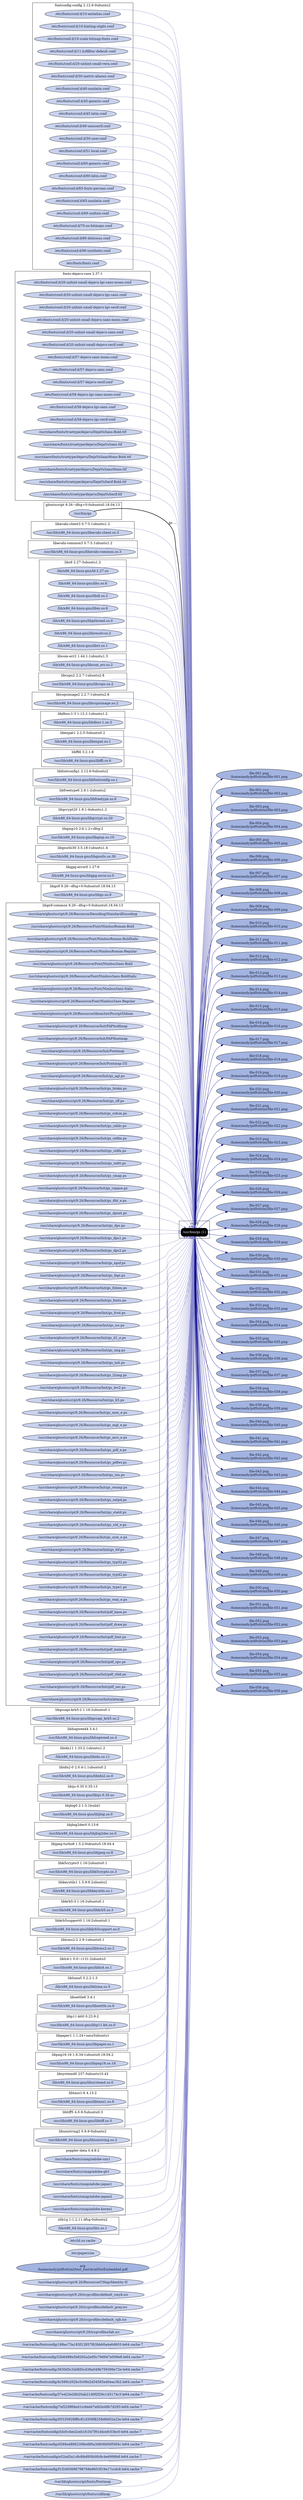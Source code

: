digraph G {
    rankdir=LR;

    /* programs */
    node [shape=box fontcolor=white fillcolor=black style="filled,rounded"];
    subgraph cluster_run0 {
        label="run0";
        prog0 [label="/usr/bin/gs (1)"];
    }

    node [shape=ellipse fontcolor="#131C39" fillcolor="#C9D2ED"];

    /* system packages */
    subgraph cluster_pkg0 {
        label="fontconfig-config 2.12.6-0ubuntu2";
        "/etc/fonts/conf.d/10-antialias.conf";
        "/etc/fonts/conf.d/10-hinting-slight.conf";
        "/etc/fonts/conf.d/10-scale-bitmap-fonts.conf";
        "/etc/fonts/conf.d/11-lcdfilter-default.conf";
        "/etc/fonts/conf.d/20-unhint-small-vera.conf";
        "/etc/fonts/conf.d/30-metric-aliases.conf";
        "/etc/fonts/conf.d/40-nonlatin.conf";
        "/etc/fonts/conf.d/45-generic.conf";
        "/etc/fonts/conf.d/45-latin.conf";
        "/etc/fonts/conf.d/49-sansserif.conf";
        "/etc/fonts/conf.d/50-user.conf";
        "/etc/fonts/conf.d/51-local.conf";
        "/etc/fonts/conf.d/60-generic.conf";
        "/etc/fonts/conf.d/60-latin.conf";
        "/etc/fonts/conf.d/65-fonts-persian.conf";
        "/etc/fonts/conf.d/65-nonlatin.conf";
        "/etc/fonts/conf.d/69-unifont.conf";
        "/etc/fonts/conf.d/70-no-bitmaps.conf";
        "/etc/fonts/conf.d/80-delicious.conf";
        "/etc/fonts/conf.d/90-synthetic.conf";
        "/etc/fonts/fonts.conf";
    }
    subgraph cluster_pkg1 {
        label="fonts-dejavu-core 2.37-1";
        "/etc/fonts/conf.d/20-unhint-small-dejavu-lgc-sans-mono.conf";
        "/etc/fonts/conf.d/20-unhint-small-dejavu-lgc-sans.conf";
        "/etc/fonts/conf.d/20-unhint-small-dejavu-lgc-serif.conf";
        "/etc/fonts/conf.d/20-unhint-small-dejavu-sans-mono.conf";
        "/etc/fonts/conf.d/20-unhint-small-dejavu-sans.conf";
        "/etc/fonts/conf.d/20-unhint-small-dejavu-serif.conf";
        "/etc/fonts/conf.d/57-dejavu-sans-mono.conf";
        "/etc/fonts/conf.d/57-dejavu-sans.conf";
        "/etc/fonts/conf.d/57-dejavu-serif.conf";
        "/etc/fonts/conf.d/58-dejavu-lgc-sans-mono.conf";
        "/etc/fonts/conf.d/58-dejavu-lgc-sans.conf";
        "/etc/fonts/conf.d/58-dejavu-lgc-serif.conf";
        "/usr/share/fonts/truetype/dejavu/DejaVuSans-Bold.ttf";
        "/usr/share/fonts/truetype/dejavu/DejaVuSans.ttf";
        "/usr/share/fonts/truetype/dejavu/DejaVuSansMono-Bold.ttf";
        "/usr/share/fonts/truetype/dejavu/DejaVuSansMono.ttf";
        "/usr/share/fonts/truetype/dejavu/DejaVuSerif-Bold.ttf";
        "/usr/share/fonts/truetype/dejavu/DejaVuSerif.ttf";
    }
    subgraph cluster_pkg2 {
        label="ghostscript 9.26~dfsg+0-0ubuntu0.18.04.13";
        "/usr/bin/gs";
    }
    subgraph cluster_pkg3 {
        label="libavahi-client3 0.7-3.1ubuntu1.2";
        "/usr/lib/x86_64-linux-gnu/libavahi-client.so.3";
    }
    subgraph cluster_pkg4 {
        label="libavahi-common3 0.7-3.1ubuntu1.2";
        "/usr/lib/x86_64-linux-gnu/libavahi-common.so.3";
    }
    subgraph cluster_pkg5 {
        label="libc6 2.27-3ubuntu1.2";
        "/lib/x86_64-linux-gnu/ld-2.27.so";
        "/lib/x86_64-linux-gnu/libc.so.6";
        "/lib/x86_64-linux-gnu/libdl.so.2";
        "/lib/x86_64-linux-gnu/libm.so.6";
        "/lib/x86_64-linux-gnu/libpthread.so.0";
        "/lib/x86_64-linux-gnu/libresolv.so.2";
        "/lib/x86_64-linux-gnu/librt.so.1";
    }
    subgraph cluster_pkg6 {
        label="libcom-err2 1.44.1-1ubuntu1.3";
        "/lib/x86_64-linux-gnu/libcom_err.so.2";
    }
    subgraph cluster_pkg7 {
        label="libcups2 2.2.7-1ubuntu2.8";
        "/usr/lib/x86_64-linux-gnu/libcups.so.2";
    }
    subgraph cluster_pkg8 {
        label="libcupsimage2 2.2.7-1ubuntu2.8";
        "/usr/lib/x86_64-linux-gnu/libcupsimage.so.2";
    }
    subgraph cluster_pkg9 {
        label="libdbus-1-3 1.12.2-1ubuntu1.2";
        "/lib/x86_64-linux-gnu/libdbus-1.so.3";
    }
    subgraph cluster_pkg10 {
        label="libexpat1 2.2.5-3ubuntu0.2";
        "/lib/x86_64-linux-gnu/libexpat.so.1";
    }
    subgraph cluster_pkg11 {
        label="libffi6 3.2.1-8";
        "/usr/lib/x86_64-linux-gnu/libffi.so.6";
    }
    subgraph cluster_pkg12 {
        label="libfontconfig1 2.12.6-0ubuntu2";
        "/usr/lib/x86_64-linux-gnu/libfontconfig.so.1";
    }
    subgraph cluster_pkg13 {
        label="libfreetype6 2.8.1-2ubuntu2";
        "/usr/lib/x86_64-linux-gnu/libfreetype.so.6";
    }
    subgraph cluster_pkg14 {
        label="libgcrypt20 1.8.1-4ubuntu1.2";
        "/lib/x86_64-linux-gnu/libgcrypt.so.20";
    }
    subgraph cluster_pkg15 {
        label="libgmp10 2:6.1.2+dfsg-2";
        "/usr/lib/x86_64-linux-gnu/libgmp.so.10";
    }
    subgraph cluster_pkg16 {
        label="libgnutls30 3.5.18-1ubuntu1.4";
        "/usr/lib/x86_64-linux-gnu/libgnutls.so.30";
    }
    subgraph cluster_pkg17 {
        label="libgpg-error0 1.27-6";
        "/lib/x86_64-linux-gnu/libgpg-error.so.0";
    }
    subgraph cluster_pkg18 {
        label="libgs9 9.26~dfsg+0-0ubuntu0.18.04.13";
        "/usr/lib/x86_64-linux-gnu/libgs.so.9";
    }
    subgraph cluster_pkg19 {
        label="libgs9-common 9.26~dfsg+0-0ubuntu0.18.04.13";
        "/usr/share/ghostscript/9.26/Resource/Decoding/StandardEncoding";
        "/usr/share/ghostscript/9.26/Resource/Font/NimbusRoman-Bold";
        "/usr/share/ghostscript/9.26/Resource/Font/NimbusRoman-BoldItalic";
        "/usr/share/ghostscript/9.26/Resource/Font/NimbusRoman-Regular";
        "/usr/share/ghostscript/9.26/Resource/Font/NimbusSans-Bold";
        "/usr/share/ghostscript/9.26/Resource/Font/NimbusSans-BoldItalic";
        "/usr/share/ghostscript/9.26/Resource/Font/NimbusSans-Italic";
        "/usr/share/ghostscript/9.26/Resource/Font/NimbusSans-Regular";
        "/usr/share/ghostscript/9.26/Resource/IdiomSet/Pscript5Idiom";
        "/usr/share/ghostscript/9.26/Resource/Init/FAPIcidfmap";
        "/usr/share/ghostscript/9.26/Resource/Init/FAPIfontmap";
        "/usr/share/ghostscript/9.26/Resource/Init/Fontmap";
        "/usr/share/ghostscript/9.26/Resource/Init/Fontmap.GS";
        "/usr/share/ghostscript/9.26/Resource/Init/gs_agl.ps";
        "/usr/share/ghostscript/9.26/Resource/Init/gs_btokn.ps";
        "/usr/share/ghostscript/9.26/Resource/Init/gs_cff.ps";
        "/usr/share/ghostscript/9.26/Resource/Init/gs_cidcm.ps";
        "/usr/share/ghostscript/9.26/Resource/Init/gs_ciddc.ps";
        "/usr/share/ghostscript/9.26/Resource/Init/gs_cidfm.ps";
        "/usr/share/ghostscript/9.26/Resource/Init/gs_cidfn.ps";
        "/usr/share/ghostscript/9.26/Resource/Init/gs_cidtt.ps";
        "/usr/share/ghostscript/9.26/Resource/Init/gs_cmap.ps";
        "/usr/share/ghostscript/9.26/Resource/Init/gs_cspace.ps";
        "/usr/share/ghostscript/9.26/Resource/Init/gs_dbt_e.ps";
        "/usr/share/ghostscript/9.26/Resource/Init/gs_dpnxt.ps";
        "/usr/share/ghostscript/9.26/Resource/Init/gs_dps.ps";
        "/usr/share/ghostscript/9.26/Resource/Init/gs_dps1.ps";
        "/usr/share/ghostscript/9.26/Resource/Init/gs_dps2.ps";
        "/usr/share/ghostscript/9.26/Resource/Init/gs_epsf.ps";
        "/usr/share/ghostscript/9.26/Resource/Init/gs_fapi.ps";
        "/usr/share/ghostscript/9.26/Resource/Init/gs_fntem.ps";
        "/usr/share/ghostscript/9.26/Resource/Init/gs_fonts.ps";
        "/usr/share/ghostscript/9.26/Resource/Init/gs_frsd.ps";
        "/usr/share/ghostscript/9.26/Resource/Init/gs_icc.ps";
        "/usr/share/ghostscript/9.26/Resource/Init/gs_il1_e.ps";
        "/usr/share/ghostscript/9.26/Resource/Init/gs_img.ps";
        "/usr/share/ghostscript/9.26/Resource/Init/gs_init.ps";
        "/usr/share/ghostscript/9.26/Resource/Init/gs_l2img.ps";
        "/usr/share/ghostscript/9.26/Resource/Init/gs_lev2.ps";
        "/usr/share/ghostscript/9.26/Resource/Init/gs_ll3.ps";
        "/usr/share/ghostscript/9.26/Resource/Init/gs_mex_e.ps";
        "/usr/share/ghostscript/9.26/Resource/Init/gs_mgl_e.ps";
        "/usr/share/ghostscript/9.26/Resource/Init/gs_mro_e.ps";
        "/usr/share/ghostscript/9.26/Resource/Init/gs_pdf_e.ps";
        "/usr/share/ghostscript/9.26/Resource/Init/gs_pdfwr.ps";
        "/usr/share/ghostscript/9.26/Resource/Init/gs_res.ps";
        "/usr/share/ghostscript/9.26/Resource/Init/gs_resmp.ps";
        "/usr/share/ghostscript/9.26/Resource/Init/gs_setpd.ps";
        "/usr/share/ghostscript/9.26/Resource/Init/gs_statd.ps";
        "/usr/share/ghostscript/9.26/Resource/Init/gs_std_e.ps";
        "/usr/share/ghostscript/9.26/Resource/Init/gs_sym_e.ps";
        "/usr/share/ghostscript/9.26/Resource/Init/gs_ttf.ps";
        "/usr/share/ghostscript/9.26/Resource/Init/gs_typ32.ps";
        "/usr/share/ghostscript/9.26/Resource/Init/gs_typ42.ps";
        "/usr/share/ghostscript/9.26/Resource/Init/gs_type1.ps";
        "/usr/share/ghostscript/9.26/Resource/Init/gs_wan_e.ps";
        "/usr/share/ghostscript/9.26/Resource/Init/pdf_base.ps";
        "/usr/share/ghostscript/9.26/Resource/Init/pdf_draw.ps";
        "/usr/share/ghostscript/9.26/Resource/Init/pdf_font.ps";
        "/usr/share/ghostscript/9.26/Resource/Init/pdf_main.ps";
        "/usr/share/ghostscript/9.26/Resource/Init/pdf_ops.ps";
        "/usr/share/ghostscript/9.26/Resource/Init/pdf_rbld.ps";
        "/usr/share/ghostscript/9.26/Resource/Init/pdf_sec.ps";
        "/usr/share/ghostscript/9.26/Resource/Init/xlatmap";
    }
    subgraph cluster_pkg20 {
        label="libgssapi-krb5-2 1.16-2ubuntu0.1";
        "/usr/lib/x86_64-linux-gnu/libgssapi_krb5.so.2";
    }
    subgraph cluster_pkg21 {
        label="libhogweed4 3.4-1";
        "/usr/lib/x86_64-linux-gnu/libhogweed.so.4";
    }
    subgraph cluster_pkg22 {
        label="libidn11 1.33-2.1ubuntu1.2";
        "/lib/x86_64-linux-gnu/libidn.so.11";
    }
    subgraph cluster_pkg23 {
        label="libidn2-0 2.0.4-1.1ubuntu0.2";
        "/usr/lib/x86_64-linux-gnu/libidn2.so.0";
    }
    subgraph cluster_pkg24 {
        label="libijs-0.35 0.35-13";
        "/usr/lib/x86_64-linux-gnu/libijs-0.35.so";
    }
    subgraph cluster_pkg25 {
        label="libjbig0 2.1-3.1build1";
        "/usr/lib/x86_64-linux-gnu/libjbig.so.0";
    }
    subgraph cluster_pkg26 {
        label="libjbig2dec0 0.13-6";
        "/usr/lib/x86_64-linux-gnu/libjbig2dec.so.0";
    }
    subgraph cluster_pkg27 {
        label="libjpeg-turbo8 1.5.2-0ubuntu5.18.04.4";
        "/usr/lib/x86_64-linux-gnu/libjpeg.so.8";
    }
    subgraph cluster_pkg28 {
        label="libk5crypto3 1.16-2ubuntu0.1";
        "/usr/lib/x86_64-linux-gnu/libk5crypto.so.3";
    }
    subgraph cluster_pkg29 {
        label="libkeyutils1 1.5.9-9.2ubuntu2";
        "/lib/x86_64-linux-gnu/libkeyutils.so.1";
    }
    subgraph cluster_pkg30 {
        label="libkrb5-3 1.16-2ubuntu0.1";
        "/usr/lib/x86_64-linux-gnu/libkrb5.so.3";
    }
    subgraph cluster_pkg31 {
        label="libkrb5support0 1.16-2ubuntu0.1";
        "/usr/lib/x86_64-linux-gnu/libkrb5support.so.0";
    }
    subgraph cluster_pkg32 {
        label="liblcms2-2 2.9-1ubuntu0.1";
        "/usr/lib/x86_64-linux-gnu/liblcms2.so.2";
    }
    subgraph cluster_pkg33 {
        label="liblz4-1 0.0~r131-2ubuntu3";
        "/usr/lib/x86_64-linux-gnu/liblz4.so.1";
    }
    subgraph cluster_pkg34 {
        label="liblzma5 5.2.2-1.3";
        "/lib/x86_64-linux-gnu/liblzma.so.5";
    }
    subgraph cluster_pkg35 {
        label="libnettle6 3.4-1";
        "/usr/lib/x86_64-linux-gnu/libnettle.so.6";
    }
    subgraph cluster_pkg36 {
        label="libp11-kit0 0.23.9-2";
        "/usr/lib/x86_64-linux-gnu/libp11-kit.so.0";
    }
    subgraph cluster_pkg37 {
        label="libpaper1 1.1.24+nmu5ubuntu1";
        "/usr/lib/x86_64-linux-gnu/libpaper.so.1";
    }
    subgraph cluster_pkg38 {
        label="libpng16-16 1.6.34-1ubuntu0.18.04.2";
        "/usr/lib/x86_64-linux-gnu/libpng16.so.16";
    }
    subgraph cluster_pkg39 {
        label="libsystemd0 237-3ubuntu10.42";
        "/lib/x86_64-linux-gnu/libsystemd.so.0";
    }
    subgraph cluster_pkg40 {
        label="libtasn1-6 4.13-2";
        "/usr/lib/x86_64-linux-gnu/libtasn1.so.6";
    }
    subgraph cluster_pkg41 {
        label="libtiff5 4.0.9-5ubuntu0.3";
        "/usr/lib/x86_64-linux-gnu/libtiff.so.5";
    }
    subgraph cluster_pkg42 {
        label="libunistring2 0.9.9-0ubuntu2";
        "/usr/lib/x86_64-linux-gnu/libunistring.so.2";
    }
    subgraph cluster_pkg43 {
        label="poppler-data 0.4.8-2";
        "/usr/share/fonts/cmap/adobe-cns1";
        "/usr/share/fonts/cmap/adobe-gb1";
        "/usr/share/fonts/cmap/adobe-japan1";
        "/usr/share/fonts/cmap/adobe-japan2";
        "/usr/share/fonts/cmap/adobe-korea1";
    }
    subgraph cluster_pkg44 {
        label="zlib1g 1:1.2.11.dfsg-0ubuntu2";
        "/lib/x86_64-linux-gnu/libz.so.1";
    }

    /* other files */
    "/etc/ld.so.cache";
    "/etc/papersize";
    "/home/andy/pdftohtml/file-001.png" [fillcolor="#A3B4E0", label="file-001.png\n/home/andy/pdftohtml/file-001.png"];
    "/home/andy/pdftohtml/file-002.png" [fillcolor="#A3B4E0", label="file-002.png\n/home/andy/pdftohtml/file-002.png"];
    "/home/andy/pdftohtml/file-003.png" [fillcolor="#A3B4E0", label="file-003.png\n/home/andy/pdftohtml/file-003.png"];
    "/home/andy/pdftohtml/file-004.png" [fillcolor="#A3B4E0", label="file-004.png\n/home/andy/pdftohtml/file-004.png"];
    "/home/andy/pdftohtml/file-005.png" [fillcolor="#A3B4E0", label="file-005.png\n/home/andy/pdftohtml/file-005.png"];
    "/home/andy/pdftohtml/file-006.png" [fillcolor="#A3B4E0", label="file-006.png\n/home/andy/pdftohtml/file-006.png"];
    "/home/andy/pdftohtml/file-007.png" [fillcolor="#A3B4E0", label="file-007.png\n/home/andy/pdftohtml/file-007.png"];
    "/home/andy/pdftohtml/file-008.png" [fillcolor="#A3B4E0", label="file-008.png\n/home/andy/pdftohtml/file-008.png"];
    "/home/andy/pdftohtml/file-009.png" [fillcolor="#A3B4E0", label="file-009.png\n/home/andy/pdftohtml/file-009.png"];
    "/home/andy/pdftohtml/file-010.png" [fillcolor="#A3B4E0", label="file-010.png\n/home/andy/pdftohtml/file-010.png"];
    "/home/andy/pdftohtml/file-011.png" [fillcolor="#A3B4E0", label="file-011.png\n/home/andy/pdftohtml/file-011.png"];
    "/home/andy/pdftohtml/file-012.png" [fillcolor="#A3B4E0", label="file-012.png\n/home/andy/pdftohtml/file-012.png"];
    "/home/andy/pdftohtml/file-013.png" [fillcolor="#A3B4E0", label="file-013.png\n/home/andy/pdftohtml/file-013.png"];
    "/home/andy/pdftohtml/file-014.png" [fillcolor="#A3B4E0", label="file-014.png\n/home/andy/pdftohtml/file-014.png"];
    "/home/andy/pdftohtml/file-015.png" [fillcolor="#A3B4E0", label="file-015.png\n/home/andy/pdftohtml/file-015.png"];
    "/home/andy/pdftohtml/file-016.png" [fillcolor="#A3B4E0", label="file-016.png\n/home/andy/pdftohtml/file-016.png"];
    "/home/andy/pdftohtml/file-017.png" [fillcolor="#A3B4E0", label="file-017.png\n/home/andy/pdftohtml/file-017.png"];
    "/home/andy/pdftohtml/file-018.png" [fillcolor="#A3B4E0", label="file-018.png\n/home/andy/pdftohtml/file-018.png"];
    "/home/andy/pdftohtml/file-019.png" [fillcolor="#A3B4E0", label="file-019.png\n/home/andy/pdftohtml/file-019.png"];
    "/home/andy/pdftohtml/file-020.png" [fillcolor="#A3B4E0", label="file-020.png\n/home/andy/pdftohtml/file-020.png"];
    "/home/andy/pdftohtml/file-021.png" [fillcolor="#A3B4E0", label="file-021.png\n/home/andy/pdftohtml/file-021.png"];
    "/home/andy/pdftohtml/file-022.png" [fillcolor="#A3B4E0", label="file-022.png\n/home/andy/pdftohtml/file-022.png"];
    "/home/andy/pdftohtml/file-023.png" [fillcolor="#A3B4E0", label="file-023.png\n/home/andy/pdftohtml/file-023.png"];
    "/home/andy/pdftohtml/file-024.png" [fillcolor="#A3B4E0", label="file-024.png\n/home/andy/pdftohtml/file-024.png"];
    "/home/andy/pdftohtml/file-025.png" [fillcolor="#A3B4E0", label="file-025.png\n/home/andy/pdftohtml/file-025.png"];
    "/home/andy/pdftohtml/file-026.png" [fillcolor="#A3B4E0", label="file-026.png\n/home/andy/pdftohtml/file-026.png"];
    "/home/andy/pdftohtml/file-027.png" [fillcolor="#A3B4E0", label="file-027.png\n/home/andy/pdftohtml/file-027.png"];
    "/home/andy/pdftohtml/file-028.png" [fillcolor="#A3B4E0", label="file-028.png\n/home/andy/pdftohtml/file-028.png"];
    "/home/andy/pdftohtml/file-029.png" [fillcolor="#A3B4E0", label="file-029.png\n/home/andy/pdftohtml/file-029.png"];
    "/home/andy/pdftohtml/file-030.png" [fillcolor="#A3B4E0", label="file-030.png\n/home/andy/pdftohtml/file-030.png"];
    "/home/andy/pdftohtml/file-031.png" [fillcolor="#A3B4E0", label="file-031.png\n/home/andy/pdftohtml/file-031.png"];
    "/home/andy/pdftohtml/file-032.png" [fillcolor="#A3B4E0", label="file-032.png\n/home/andy/pdftohtml/file-032.png"];
    "/home/andy/pdftohtml/file-033.png" [fillcolor="#A3B4E0", label="file-033.png\n/home/andy/pdftohtml/file-033.png"];
    "/home/andy/pdftohtml/file-034.png" [fillcolor="#A3B4E0", label="file-034.png\n/home/andy/pdftohtml/file-034.png"];
    "/home/andy/pdftohtml/file-035.png" [fillcolor="#A3B4E0", label="file-035.png\n/home/andy/pdftohtml/file-035.png"];
    "/home/andy/pdftohtml/file-036.png" [fillcolor="#A3B4E0", label="file-036.png\n/home/andy/pdftohtml/file-036.png"];
    "/home/andy/pdftohtml/file-037.png" [fillcolor="#A3B4E0", label="file-037.png\n/home/andy/pdftohtml/file-037.png"];
    "/home/andy/pdftohtml/file-038.png" [fillcolor="#A3B4E0", label="file-038.png\n/home/andy/pdftohtml/file-038.png"];
    "/home/andy/pdftohtml/file-039.png" [fillcolor="#A3B4E0", label="file-039.png\n/home/andy/pdftohtml/file-039.png"];
    "/home/andy/pdftohtml/file-040.png" [fillcolor="#A3B4E0", label="file-040.png\n/home/andy/pdftohtml/file-040.png"];
    "/home/andy/pdftohtml/file-041.png" [fillcolor="#A3B4E0", label="file-041.png\n/home/andy/pdftohtml/file-041.png"];
    "/home/andy/pdftohtml/file-042.png" [fillcolor="#A3B4E0", label="file-042.png\n/home/andy/pdftohtml/file-042.png"];
    "/home/andy/pdftohtml/file-043.png" [fillcolor="#A3B4E0", label="file-043.png\n/home/andy/pdftohtml/file-043.png"];
    "/home/andy/pdftohtml/file-044.png" [fillcolor="#A3B4E0", label="file-044.png\n/home/andy/pdftohtml/file-044.png"];
    "/home/andy/pdftohtml/file-045.png" [fillcolor="#A3B4E0", label="file-045.png\n/home/andy/pdftohtml/file-045.png"];
    "/home/andy/pdftohtml/file-046.png" [fillcolor="#A3B4E0", label="file-046.png\n/home/andy/pdftohtml/file-046.png"];
    "/home/andy/pdftohtml/file-047.png" [fillcolor="#A3B4E0", label="file-047.png\n/home/andy/pdftohtml/file-047.png"];
    "/home/andy/pdftohtml/file-048.png" [fillcolor="#A3B4E0", label="file-048.png\n/home/andy/pdftohtml/file-048.png"];
    "/home/andy/pdftohtml/file-049.png" [fillcolor="#A3B4E0", label="file-049.png\n/home/andy/pdftohtml/file-049.png"];
    "/home/andy/pdftohtml/file-050.png" [fillcolor="#A3B4E0", label="file-050.png\n/home/andy/pdftohtml/file-050.png"];
    "/home/andy/pdftohtml/file-051.png" [fillcolor="#A3B4E0", label="file-051.png\n/home/andy/pdftohtml/file-051.png"];
    "/home/andy/pdftohtml/file-052.png" [fillcolor="#A3B4E0", label="file-052.png\n/home/andy/pdftohtml/file-052.png"];
    "/home/andy/pdftohtml/file-053.png" [fillcolor="#A3B4E0", label="file-053.png\n/home/andy/pdftohtml/file-053.png"];
    "/home/andy/pdftohtml/file-054.png" [fillcolor="#A3B4E0", label="file-054.png\n/home/andy/pdftohtml/file-054.png"];
    "/home/andy/pdftohtml/file-055.png" [fillcolor="#A3B4E0", label="file-055.png\n/home/andy/pdftohtml/file-055.png"];
    "/home/andy/pdftohtml/file-056.png" [fillcolor="#A3B4E0", label="file-056.png\n/home/andy/pdftohtml/file-056.png"];
    "/home/andy/pdftohtml/test_fontArialNotEmbedded.pdf" [fillcolor="#A3B4E0", label="arg\n/home/andy/pdftohtml/test_fontArialNotEmbedded.pdf"];
    "/usr/share/ghostscript/9.26/Resource/CMap/Identity-H";
    "/usr/share/ghostscript/9.26/iccprofiles/default_cmyk.icc";
    "/usr/share/ghostscript/9.26/iccprofiles/default_gray.icc";
    "/usr/share/ghostscript/9.26/iccprofiles/default_rgb.icc";
    "/usr/share/ghostscript/9.26/iccprofiles/lab.icc";
    "/var/cache/fontconfig/188ac73a183f12857f63bb60a4a6d603-le64.cache-7";
    "/var/cache/fontconfig/32b6488e5b8292a2e95c79d947e009e8-le64.cache-7";
    "/var/cache/fontconfig/3830d5c3ddfd5cd38a049b759396e72e-le64.cache-7";
    "/var/cache/fontconfig/4c599c202bc5c08e2d34565a40eac3b2-le64.cache-7";
    "/var/cache/fontconfig/57e423e26b20ab21d0f2f29c145174c3-le64.cache-7";
    "/var/cache/fontconfig/7ef2298fde41cc6eeb7af42e48b7d293-le64.cache-7";
    "/var/cache/fontconfig/95530828ff6c81d309f8258d8d02a23e-le64.cache-7";
    "/var/cache/fontconfig/d3e5c4ee2ceb1fc347f91d4cefc53bc0-le64.cache-7";
    "/var/cache/fontconfig/d589a48862398ed80a3d6066f4f56f4c-le64.cache-7";
    "/var/cache/fontconfig/e52a45a1c8c8fe895fc0fc8c4e6999b8-le64.cache-7";
    "/var/cache/fontconfig/f1f2465696798768e9653f19e17ccdc8-le64.cache-7";
    "/var/lib/ghostscript/fonts/Fontmap";
    "/var/lib/ghostscript/fonts/cidfmap";

    "/usr/bin/gs" -> prog0 [style=bold, label="gs ..."];
    "/lib/x86_64-linux-gnu/ld-2.27.so" -> prog0 [color="#8888CC"];
    "/etc/ld.so.cache" -> prog0 [color="#8888CC"];
    "/usr/lib/x86_64-linux-gnu/libgs.so.9" -> prog0 [color="#8888CC"];
    "/lib/x86_64-linux-gnu/libc.so.6" -> prog0 [color="#8888CC"];
    "/usr/lib/x86_64-linux-gnu/libtiff.so.5" -> prog0 [color="#8888CC"];
    "/usr/lib/x86_64-linux-gnu/libcupsimage.so.2" -> prog0 [color="#8888CC"];
    "/usr/lib/x86_64-linux-gnu/libcups.so.2" -> prog0 [color="#8888CC"];
    "/usr/lib/x86_64-linux-gnu/libijs-0.35.so" -> prog0 [color="#8888CC"];
    "/usr/lib/x86_64-linux-gnu/libpng16.so.16" -> prog0 [color="#8888CC"];
    "/usr/lib/x86_64-linux-gnu/libjbig2dec.so.0" -> prog0 [color="#8888CC"];
    "/usr/lib/x86_64-linux-gnu/libjpeg.so.8" -> prog0 [color="#8888CC"];
    "/lib/x86_64-linux-gnu/libz.so.1" -> prog0 [color="#8888CC"];
    "/usr/lib/x86_64-linux-gnu/liblcms2.so.2" -> prog0 [color="#8888CC"];
    "/lib/x86_64-linux-gnu/libm.so.6" -> prog0 [color="#8888CC"];
    "/lib/x86_64-linux-gnu/libdl.so.2" -> prog0 [color="#8888CC"];
    "/lib/x86_64-linux-gnu/libidn.so.11" -> prog0 [color="#8888CC"];
    "/usr/lib/x86_64-linux-gnu/libpaper.so.1" -> prog0 [color="#8888CC"];
    "/usr/lib/x86_64-linux-gnu/libfontconfig.so.1" -> prog0 [color="#8888CC"];
    "/usr/lib/x86_64-linux-gnu/libfreetype.so.6" -> prog0 [color="#8888CC"];
    "/lib/x86_64-linux-gnu/libpthread.so.0" -> prog0 [color="#8888CC"];
    "/lib/x86_64-linux-gnu/liblzma.so.5" -> prog0 [color="#8888CC"];
    "/usr/lib/x86_64-linux-gnu/libjbig.so.0" -> prog0 [color="#8888CC"];
    "/usr/lib/x86_64-linux-gnu/libgssapi_krb5.so.2" -> prog0 [color="#8888CC"];
    "/usr/lib/x86_64-linux-gnu/libgnutls.so.30" -> prog0 [color="#8888CC"];
    "/usr/lib/x86_64-linux-gnu/libavahi-common.so.3" -> prog0 [color="#8888CC"];
    "/usr/lib/x86_64-linux-gnu/libavahi-client.so.3" -> prog0 [color="#8888CC"];
    "/lib/x86_64-linux-gnu/libexpat.so.1" -> prog0 [color="#8888CC"];
    "/usr/lib/x86_64-linux-gnu/libkrb5.so.3" -> prog0 [color="#8888CC"];
    "/usr/lib/x86_64-linux-gnu/libk5crypto.so.3" -> prog0 [color="#8888CC"];
    "/lib/x86_64-linux-gnu/libcom_err.so.2" -> prog0 [color="#8888CC"];
    "/usr/lib/x86_64-linux-gnu/libkrb5support.so.0" -> prog0 [color="#8888CC"];
    "/usr/lib/x86_64-linux-gnu/libp11-kit.so.0" -> prog0 [color="#8888CC"];
    "/usr/lib/x86_64-linux-gnu/libidn2.so.0" -> prog0 [color="#8888CC"];
    "/usr/lib/x86_64-linux-gnu/libunistring.so.2" -> prog0 [color="#8888CC"];
    "/usr/lib/x86_64-linux-gnu/libtasn1.so.6" -> prog0 [color="#8888CC"];
    "/usr/lib/x86_64-linux-gnu/libnettle.so.6" -> prog0 [color="#8888CC"];
    "/usr/lib/x86_64-linux-gnu/libhogweed.so.4" -> prog0 [color="#8888CC"];
    "/usr/lib/x86_64-linux-gnu/libgmp.so.10" -> prog0 [color="#8888CC"];
    "/lib/x86_64-linux-gnu/libdbus-1.so.3" -> prog0 [color="#8888CC"];
    "/lib/x86_64-linux-gnu/libkeyutils.so.1" -> prog0 [color="#8888CC"];
    "/lib/x86_64-linux-gnu/libresolv.so.2" -> prog0 [color="#8888CC"];
    "/usr/lib/x86_64-linux-gnu/libffi.so.6" -> prog0 [color="#8888CC"];
    "/lib/x86_64-linux-gnu/libsystemd.so.0" -> prog0 [color="#8888CC"];
    "/lib/x86_64-linux-gnu/librt.so.1" -> prog0 [color="#8888CC"];
    "/usr/lib/x86_64-linux-gnu/liblz4.so.1" -> prog0 [color="#8888CC"];
    "/lib/x86_64-linux-gnu/libgcrypt.so.20" -> prog0 [color="#8888CC"];
    "/lib/x86_64-linux-gnu/libgpg-error.so.0" -> prog0 [color="#8888CC"];
    "/usr/share/ghostscript/9.26/Resource/Init/gs_init.ps" -> prog0 [color="#8888CC"];
    "/usr/share/ghostscript/9.26/Resource/Init/gs_std_e.ps" -> prog0 [color="#8888CC"];
    "/usr/share/ghostscript/9.26/Resource/Init/gs_il1_e.ps" -> prog0 [color="#8888CC"];
    "/usr/share/ghostscript/9.26/Resource/Init/gs_statd.ps" -> prog0 [color="#8888CC"];
    "/usr/share/ghostscript/9.26/Resource/Init/gs_fonts.ps" -> prog0 [color="#8888CC"];
    "/usr/share/ghostscript/9.26/Resource/Init/gs_cspace.ps" -> prog0 [color="#8888CC"];
    "/usr/share/ghostscript/9.26/Resource/Init/gs_img.ps" -> prog0 [color="#8888CC"];
    "/usr/share/ghostscript/9.26/Resource/Init/gs_btokn.ps" -> prog0 [color="#8888CC"];
    "/usr/share/ghostscript/9.26/Resource/Init/gs_dps1.ps" -> prog0 [color="#8888CC"];
    "/usr/share/ghostscript/9.26/Resource/Init/gs_dps2.ps" -> prog0 [color="#8888CC"];
    "/usr/share/ghostscript/9.26/Resource/Init/gs_agl.ps" -> prog0 [color="#8888CC"];
    "/usr/share/ghostscript/9.26/Resource/Init/gs_type1.ps" -> prog0 [color="#8888CC"];
    "/usr/share/ghostscript/9.26/Resource/Init/gs_lev2.ps" -> prog0 [color="#8888CC"];
    "/usr/share/ghostscript/9.26/Resource/Init/gs_res.ps" -> prog0 [color="#8888CC"];
    "/usr/share/ghostscript/9.26/Resource/Init/gs_resmp.ps" -> prog0 [color="#8888CC"];
    "/usr/share/ghostscript/9.26/Resource/Init/gs_typ42.ps" -> prog0 [color="#8888CC"];
    "/usr/share/ghostscript/9.26/Resource/Init/gs_cidfn.ps" -> prog0 [color="#8888CC"];
    "/usr/share/ghostscript/9.26/Resource/Init/gs_ciddc.ps" -> prog0 [color="#8888CC"];
    "/usr/share/ghostscript/9.26/Resource/Init/gs_cidcm.ps" -> prog0 [color="#8888CC"];
    "/usr/share/ghostscript/9.26/Resource/Init/gs_fntem.ps" -> prog0 [color="#8888CC"];
    "/usr/share/ghostscript/9.26/Resource/Init/xlatmap" -> prog0 [color="#8888CC"];
    "/usr/share/ghostscript/9.26/Resource/Init/gs_sym_e.ps" -> prog0 [color="#8888CC"];
    "/usr/share/ghostscript/9.26/Resource/Init/gs_dbt_e.ps" -> prog0 [color="#8888CC"];
    "/usr/share/ghostscript/9.26/Resource/Init/gs_cidtt.ps" -> prog0 [color="#8888CC"];
    "/usr/share/ghostscript/9.26/Resource/Init/gs_cidfm.ps" -> prog0 [color="#8888CC"];
    "/var/lib/ghostscript/fonts/cidfmap" -> prog0 [color="#8888CC"];
    "/usr/share/ghostscript/9.26/Resource/Init/gs_cmap.ps" -> prog0 [color="#8888CC"];
    "/usr/share/ghostscript/9.26/Resource/Init/gs_setpd.ps" -> prog0 [color="#8888CC"];
    "/usr/share/ghostscript/9.26/Resource/Init/gs_fapi.ps" -> prog0 [color="#8888CC"];
    "/usr/share/ghostscript/9.26/Resource/Init/FAPIfontmap" -> prog0 [color="#8888CC"];
    "/usr/share/ghostscript/9.26/Resource/Init/FAPIcidfmap" -> prog0 [color="#8888CC"];
    "/usr/share/ghostscript/9.26/Resource/Init/gs_typ32.ps" -> prog0 [color="#8888CC"];
    "/usr/share/ghostscript/9.26/Resource/Init/gs_frsd.ps" -> prog0 [color="#8888CC"];
    "/usr/share/ghostscript/9.26/Resource/Init/gs_ll3.ps" -> prog0 [color="#8888CC"];
    "/usr/share/ghostscript/9.26/Resource/IdiomSet/Pscript5Idiom" -> prog0 [color="#8888CC"];
    "/usr/share/ghostscript/9.26/Resource/Init/gs_icc.ps" -> prog0 [color="#8888CC"];
    "/usr/share/ghostscript/9.26/Resource/Init/gs_mex_e.ps" -> prog0 [color="#8888CC"];
    "/usr/share/ghostscript/9.26/Resource/Init/gs_mro_e.ps" -> prog0 [color="#8888CC"];
    "/usr/share/ghostscript/9.26/Resource/Init/gs_pdf_e.ps" -> prog0 [color="#8888CC"];
    "/usr/share/ghostscript/9.26/Resource/Init/gs_wan_e.ps" -> prog0 [color="#8888CC"];
    "/usr/share/ghostscript/9.26/Resource/Init/pdf_ops.ps" -> prog0 [color="#8888CC"];
    "/usr/share/ghostscript/9.26/Resource/Init/gs_l2img.ps" -> prog0 [color="#8888CC"];
    "/usr/share/ghostscript/9.26/Resource/Init/pdf_rbld.ps" -> prog0 [color="#8888CC"];
    "/usr/share/ghostscript/9.26/Resource/Init/pdf_base.ps" -> prog0 [color="#8888CC"];
    "/usr/share/ghostscript/9.26/Resource/Init/pdf_draw.ps" -> prog0 [color="#8888CC"];
    "/usr/share/ghostscript/9.26/Resource/Init/pdf_font.ps" -> prog0 [color="#8888CC"];
    "/usr/share/ghostscript/9.26/Resource/Init/pdf_main.ps" -> prog0 [color="#8888CC"];
    "/usr/share/ghostscript/9.26/Resource/Init/pdf_sec.ps" -> prog0 [color="#8888CC"];
    "/usr/share/ghostscript/9.26/Resource/Init/gs_cff.ps" -> prog0 [color="#8888CC"];
    "/usr/share/ghostscript/9.26/Resource/Init/gs_mgl_e.ps" -> prog0 [color="#8888CC"];
    "/usr/share/ghostscript/9.26/Resource/Init/gs_ttf.ps" -> prog0 [color="#8888CC"];
    "/usr/share/ghostscript/9.26/Resource/Init/gs_dps.ps" -> prog0 [color="#8888CC"];
    "/usr/share/ghostscript/9.26/Resource/Init/gs_dpnxt.ps" -> prog0 [color="#8888CC"];
    "/usr/share/ghostscript/9.26/Resource/Init/gs_epsf.ps" -> prog0 [color="#8888CC"];
    "/usr/share/ghostscript/9.26/Resource/Init/gs_pdfwr.ps" -> prog0 [color="#8888CC"];
    "/usr/share/ghostscript/9.26/Resource/Init/Fontmap" -> prog0 [color="#8888CC"];
    "/usr/share/ghostscript/9.26/Resource/Init/Fontmap.GS" -> prog0 [color="#8888CC"];
    "/var/lib/ghostscript/fonts/Fontmap" -> prog0 [color="#8888CC"];
    "/etc/papersize" -> prog0 [color="#8888CC"];
    "/usr/share/ghostscript/9.26/iccprofiles/default_gray.icc" -> prog0 [color="#8888CC"];
    "/usr/share/ghostscript/9.26/iccprofiles/default_rgb.icc" -> prog0 [color="#8888CC"];
    "/usr/share/ghostscript/9.26/iccprofiles/default_cmyk.icc" -> prog0 [color="#8888CC"];
    "/usr/share/ghostscript/9.26/iccprofiles/lab.icc" -> prog0 [color="#8888CC"];
    "/home/andy/pdftohtml/test_fontArialNotEmbedded.pdf" -> prog0 [color="#8888CC"];
    "/etc/fonts/fonts.conf" -> prog0 [color="#8888CC"];
    "/etc/fonts/conf.d/10-antialias.conf" -> prog0 [color="#8888CC"];
    "/etc/fonts/conf.d/10-hinting-slight.conf" -> prog0 [color="#8888CC"];
    "/etc/fonts/conf.d/10-scale-bitmap-fonts.conf" -> prog0 [color="#8888CC"];
    "/etc/fonts/conf.d/11-lcdfilter-default.conf" -> prog0 [color="#8888CC"];
    "/etc/fonts/conf.d/20-unhint-small-dejavu-lgc-sans-mono.conf" -> prog0 [color="#8888CC"];
    "/etc/fonts/conf.d/20-unhint-small-dejavu-lgc-sans.conf" -> prog0 [color="#8888CC"];
    "/etc/fonts/conf.d/20-unhint-small-dejavu-lgc-serif.conf" -> prog0 [color="#8888CC"];
    "/etc/fonts/conf.d/20-unhint-small-dejavu-sans-mono.conf" -> prog0 [color="#8888CC"];
    "/etc/fonts/conf.d/20-unhint-small-dejavu-sans.conf" -> prog0 [color="#8888CC"];
    "/etc/fonts/conf.d/20-unhint-small-dejavu-serif.conf" -> prog0 [color="#8888CC"];
    "/etc/fonts/conf.d/20-unhint-small-vera.conf" -> prog0 [color="#8888CC"];
    "/etc/fonts/conf.d/30-metric-aliases.conf" -> prog0 [color="#8888CC"];
    "/etc/fonts/conf.d/40-nonlatin.conf" -> prog0 [color="#8888CC"];
    "/etc/fonts/conf.d/45-generic.conf" -> prog0 [color="#8888CC"];
    "/etc/fonts/conf.d/45-latin.conf" -> prog0 [color="#8888CC"];
    "/etc/fonts/conf.d/49-sansserif.conf" -> prog0 [color="#8888CC"];
    "/etc/fonts/conf.d/50-user.conf" -> prog0 [color="#8888CC"];
    "/etc/fonts/conf.d/51-local.conf" -> prog0 [color="#8888CC"];
    "/etc/fonts/conf.d/57-dejavu-sans-mono.conf" -> prog0 [color="#8888CC"];
    "/etc/fonts/conf.d/57-dejavu-sans.conf" -> prog0 [color="#8888CC"];
    "/etc/fonts/conf.d/57-dejavu-serif.conf" -> prog0 [color="#8888CC"];
    "/etc/fonts/conf.d/58-dejavu-lgc-sans-mono.conf" -> prog0 [color="#8888CC"];
    "/etc/fonts/conf.d/58-dejavu-lgc-sans.conf" -> prog0 [color="#8888CC"];
    "/etc/fonts/conf.d/58-dejavu-lgc-serif.conf" -> prog0 [color="#8888CC"];
    "/etc/fonts/conf.d/60-generic.conf" -> prog0 [color="#8888CC"];
    "/etc/fonts/conf.d/60-latin.conf" -> prog0 [color="#8888CC"];
    "/etc/fonts/conf.d/65-fonts-persian.conf" -> prog0 [color="#8888CC"];
    "/etc/fonts/conf.d/65-nonlatin.conf" -> prog0 [color="#8888CC"];
    "/etc/fonts/conf.d/69-unifont.conf" -> prog0 [color="#8888CC"];
    "/etc/fonts/conf.d/70-no-bitmaps.conf" -> prog0 [color="#8888CC"];
    "/etc/fonts/conf.d/80-delicious.conf" -> prog0 [color="#8888CC"];
    "/etc/fonts/conf.d/90-synthetic.conf" -> prog0 [color="#8888CC"];
    "/var/cache/fontconfig/3830d5c3ddfd5cd38a049b759396e72e-le64.cache-7" -> prog0 [color="#8888CC"];
    "/var/cache/fontconfig/4c599c202bc5c08e2d34565a40eac3b2-le64.cache-7" -> prog0 [color="#8888CC"];
    "/var/cache/fontconfig/32b6488e5b8292a2e95c79d947e009e8-le64.cache-7" -> prog0 [color="#8888CC"];
    "/var/cache/fontconfig/57e423e26b20ab21d0f2f29c145174c3-le64.cache-7" -> prog0 [color="#8888CC"];
    "/var/cache/fontconfig/7ef2298fde41cc6eeb7af42e48b7d293-le64.cache-7" -> prog0 [color="#8888CC"];
    "/usr/share/fonts/cmap/adobe-cns1" -> prog0 [color="#8888CC"];
    "/var/cache/fontconfig/f1f2465696798768e9653f19e17ccdc8-le64.cache-7" -> prog0 [color="#8888CC"];
    "/usr/share/fonts/cmap/adobe-gb1" -> prog0 [color="#8888CC"];
    "/var/cache/fontconfig/95530828ff6c81d309f8258d8d02a23e-le64.cache-7" -> prog0 [color="#8888CC"];
    "/usr/share/fonts/cmap/adobe-japan1" -> prog0 [color="#8888CC"];
    "/var/cache/fontconfig/d3e5c4ee2ceb1fc347f91d4cefc53bc0-le64.cache-7" -> prog0 [color="#8888CC"];
    "/usr/share/fonts/cmap/adobe-japan2" -> prog0 [color="#8888CC"];
    "/var/cache/fontconfig/e52a45a1c8c8fe895fc0fc8c4e6999b8-le64.cache-7" -> prog0 [color="#8888CC"];
    "/usr/share/fonts/cmap/adobe-korea1" -> prog0 [color="#8888CC"];
    "/var/cache/fontconfig/188ac73a183f12857f63bb60a4a6d603-le64.cache-7" -> prog0 [color="#8888CC"];
    "/var/cache/fontconfig/d589a48862398ed80a3d6066f4f56f4c-le64.cache-7" -> prog0 [color="#8888CC"];
    "/usr/share/fonts/truetype/dejavu/DejaVuSans-Bold.ttf" -> prog0 [color="#8888CC"];
    "/usr/share/fonts/truetype/dejavu/DejaVuSansMono-Bold.ttf" -> prog0 [color="#8888CC"];
    "/usr/share/fonts/truetype/dejavu/DejaVuSans.ttf" -> prog0 [color="#8888CC"];
    "/usr/share/fonts/truetype/dejavu/DejaVuSerif-Bold.ttf" -> prog0 [color="#8888CC"];
    "/usr/share/fonts/truetype/dejavu/DejaVuSerif.ttf" -> prog0 [color="#8888CC"];
    "/usr/share/fonts/truetype/dejavu/DejaVuSansMono.ttf" -> prog0 [color="#8888CC"];
    "/usr/share/ghostscript/9.26/Resource/Font/NimbusRoman-Regular" -> prog0 [color="#8888CC"];
    "/usr/share/ghostscript/9.26/Resource/Decoding/StandardEncoding" -> prog0 [color="#8888CC"];
    "/usr/share/ghostscript/9.26/Resource/Font/NimbusSans-Bold" -> prog0 [color="#8888CC"];
    "/usr/share/ghostscript/9.26/Resource/Font/NimbusSans-Regular" -> prog0 [color="#8888CC"];
    "/usr/share/ghostscript/9.26/Resource/Font/NimbusRoman-Bold" -> prog0 [color="#8888CC"];
    prog0 -> "/home/andy/pdftohtml/file-001.png" [color="#000088"];
    "/usr/share/ghostscript/9.26/Resource/Font/NimbusSans-Italic" -> prog0 [color="#8888CC"];
    prog0 -> "/home/andy/pdftohtml/file-002.png" [color="#000088"];
    prog0 -> "/home/andy/pdftohtml/file-003.png" [color="#000088"];
    prog0 -> "/home/andy/pdftohtml/file-004.png" [color="#000088"];
    prog0 -> "/home/andy/pdftohtml/file-005.png" [color="#000088"];
    prog0 -> "/home/andy/pdftohtml/file-006.png" [color="#000088"];
    prog0 -> "/home/andy/pdftohtml/file-007.png" [color="#000088"];
    prog0 -> "/home/andy/pdftohtml/file-008.png" [color="#000088"];
    prog0 -> "/home/andy/pdftohtml/file-009.png" [color="#000088"];
    "/usr/share/ghostscript/9.26/Resource/Font/NimbusRoman-BoldItalic" -> prog0 [color="#8888CC"];
    "/usr/share/ghostscript/9.26/Resource/Font/NimbusSans-BoldItalic" -> prog0 [color="#8888CC"];
    prog0 -> "/home/andy/pdftohtml/file-010.png" [color="#000088"];
    prog0 -> "/home/andy/pdftohtml/file-011.png" [color="#000088"];
    prog0 -> "/home/andy/pdftohtml/file-012.png" [color="#000088"];
    prog0 -> "/home/andy/pdftohtml/file-013.png" [color="#000088"];
    prog0 -> "/home/andy/pdftohtml/file-014.png" [color="#000088"];
    prog0 -> "/home/andy/pdftohtml/file-015.png" [color="#000088"];
    prog0 -> "/home/andy/pdftohtml/file-016.png" [color="#000088"];
    prog0 -> "/home/andy/pdftohtml/file-017.png" [color="#000088"];
    prog0 -> "/home/andy/pdftohtml/file-018.png" [color="#000088"];
    prog0 -> "/home/andy/pdftohtml/file-019.png" [color="#000088"];
    prog0 -> "/home/andy/pdftohtml/file-020.png" [color="#000088"];
    "/usr/share/ghostscript/9.26/Resource/CMap/Identity-H" -> prog0 [color="#8888CC"];
    prog0 -> "/home/andy/pdftohtml/file-021.png" [color="#000088"];
    prog0 -> "/home/andy/pdftohtml/file-022.png" [color="#000088"];
    prog0 -> "/home/andy/pdftohtml/file-023.png" [color="#000088"];
    prog0 -> "/home/andy/pdftohtml/file-024.png" [color="#000088"];
    prog0 -> "/home/andy/pdftohtml/file-025.png" [color="#000088"];
    prog0 -> "/home/andy/pdftohtml/file-026.png" [color="#000088"];
    prog0 -> "/home/andy/pdftohtml/file-027.png" [color="#000088"];
    prog0 -> "/home/andy/pdftohtml/file-028.png" [color="#000088"];
    prog0 -> "/home/andy/pdftohtml/file-029.png" [color="#000088"];
    prog0 -> "/home/andy/pdftohtml/file-030.png" [color="#000088"];
    prog0 -> "/home/andy/pdftohtml/file-031.png" [color="#000088"];
    prog0 -> "/home/andy/pdftohtml/file-032.png" [color="#000088"];
    prog0 -> "/home/andy/pdftohtml/file-033.png" [color="#000088"];
    prog0 -> "/home/andy/pdftohtml/file-034.png" [color="#000088"];
    prog0 -> "/home/andy/pdftohtml/file-035.png" [color="#000088"];
    prog0 -> "/home/andy/pdftohtml/file-036.png" [color="#000088"];
    prog0 -> "/home/andy/pdftohtml/file-037.png" [color="#000088"];
    prog0 -> "/home/andy/pdftohtml/file-038.png" [color="#000088"];
    prog0 -> "/home/andy/pdftohtml/file-039.png" [color="#000088"];
    prog0 -> "/home/andy/pdftohtml/file-040.png" [color="#000088"];
    prog0 -> "/home/andy/pdftohtml/file-041.png" [color="#000088"];
    prog0 -> "/home/andy/pdftohtml/file-042.png" [color="#000088"];
    prog0 -> "/home/andy/pdftohtml/file-043.png" [color="#000088"];
    prog0 -> "/home/andy/pdftohtml/file-044.png" [color="#000088"];
    prog0 -> "/home/andy/pdftohtml/file-045.png" [color="#000088"];
    prog0 -> "/home/andy/pdftohtml/file-046.png" [color="#000088"];
    prog0 -> "/home/andy/pdftohtml/file-047.png" [color="#000088"];
    prog0 -> "/home/andy/pdftohtml/file-048.png" [color="#000088"];
    prog0 -> "/home/andy/pdftohtml/file-049.png" [color="#000088"];
    prog0 -> "/home/andy/pdftohtml/file-050.png" [color="#000088"];
    prog0 -> "/home/andy/pdftohtml/file-051.png" [color="#000088"];
    prog0 -> "/home/andy/pdftohtml/file-052.png" [color="#000088"];
    prog0 -> "/home/andy/pdftohtml/file-053.png" [color="#000088"];
    prog0 -> "/home/andy/pdftohtml/file-054.png" [color="#000088"];
    prog0 -> "/home/andy/pdftohtml/file-055.png" [color="#000088"];
    prog0 -> "/home/andy/pdftohtml/file-056.png" [color="#000088"];
}
